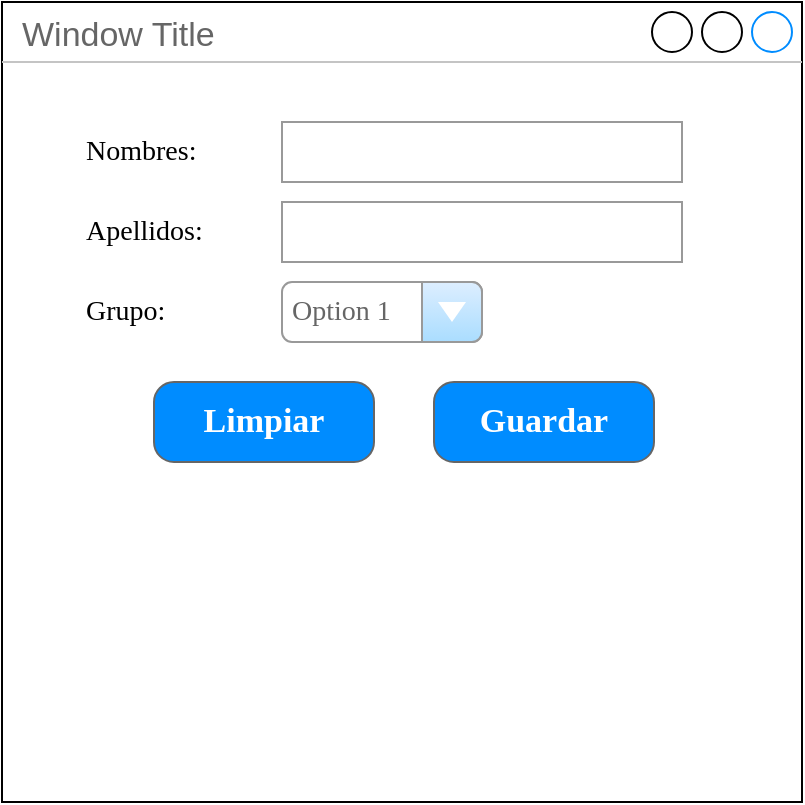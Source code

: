 <mxfile version="20.2.0" type="device"><diagram id="G6Z9EMv64-ukmLnuXgQa" name="Page-1"><mxGraphModel dx="868" dy="1592" grid="1" gridSize="10" guides="1" tooltips="1" connect="1" arrows="1" fold="1" page="1" pageScale="1" pageWidth="850" pageHeight="1100" math="0" shadow="0"><root><mxCell id="0"/><mxCell id="1" parent="0"/><mxCell id="aQEnFOuqJ7j0hmMSUxqA-1" value="Window Title" style="strokeWidth=1;shadow=0;dashed=0;align=center;html=1;shape=mxgraph.mockup.containers.window;align=left;verticalAlign=top;spacingLeft=8;strokeColor2=#008cff;strokeColor3=#c4c4c4;fontColor=#666666;mainText=;fontSize=17;labelBackgroundColor=none;" vertex="1" parent="1"><mxGeometry y="-30" width="400" height="400" as="geometry"/></mxCell><mxCell id="aQEnFOuqJ7j0hmMSUxqA-2" value="Nombres:" style="text;html=1;strokeColor=none;fillColor=none;align=left;verticalAlign=middle;whiteSpace=wrap;rounded=0;fontFamily=Tahoma;fontSize=14;" vertex="1" parent="1"><mxGeometry x="40" y="30" width="80" height="30" as="geometry"/></mxCell><mxCell id="aQEnFOuqJ7j0hmMSUxqA-3" value="Apellidos:" style="text;html=1;strokeColor=none;fillColor=none;align=left;verticalAlign=middle;whiteSpace=wrap;rounded=0;fontFamily=Tahoma;fontSize=14;" vertex="1" parent="1"><mxGeometry x="40" y="70" width="80" height="30" as="geometry"/></mxCell><mxCell id="aQEnFOuqJ7j0hmMSUxqA-4" value="Grupo:" style="text;html=1;strokeColor=none;fillColor=none;align=left;verticalAlign=middle;whiteSpace=wrap;rounded=0;fontFamily=Tahoma;fontSize=14;" vertex="1" parent="1"><mxGeometry x="40" y="110" width="80" height="30" as="geometry"/></mxCell><mxCell id="aQEnFOuqJ7j0hmMSUxqA-5" value="Option 1" style="strokeWidth=1;shadow=0;dashed=0;align=center;html=1;shape=mxgraph.mockup.forms.comboBox;strokeColor=#999999;fillColor=#ddeeff;align=left;fillColor2=#aaddff;mainText=;fontColor=#666666;fontSize=14;spacingLeft=3;fontFamily=Tahoma;" vertex="1" parent="1"><mxGeometry x="140" y="110" width="100" height="30" as="geometry"/></mxCell><mxCell id="aQEnFOuqJ7j0hmMSUxqA-6" value="" style="strokeWidth=1;shadow=0;dashed=0;align=center;html=1;shape=mxgraph.mockup.forms.pwField;strokeColor=#999999;mainText=;align=left;fontColor=#666666;fontSize=14;spacingLeft=3;fontFamily=Tahoma;" vertex="1" parent="1"><mxGeometry x="140" y="30" width="200" height="30" as="geometry"/></mxCell><mxCell id="aQEnFOuqJ7j0hmMSUxqA-7" value="" style="strokeWidth=1;shadow=0;dashed=0;align=center;html=1;shape=mxgraph.mockup.forms.pwField;strokeColor=#999999;mainText=;align=left;fontColor=#666666;fontSize=14;spacingLeft=3;fontFamily=Tahoma;" vertex="1" parent="1"><mxGeometry x="140" y="70" width="200" height="30" as="geometry"/></mxCell><mxCell id="aQEnFOuqJ7j0hmMSUxqA-8" value="Limpiar" style="strokeWidth=1;shadow=0;dashed=0;align=center;html=1;shape=mxgraph.mockup.buttons.button;strokeColor=#666666;fontColor=#ffffff;mainText=;buttonStyle=round;fontSize=17;fontStyle=1;fillColor=#008cff;whiteSpace=wrap;fontFamily=Tahoma;" vertex="1" parent="1"><mxGeometry x="76" y="160" width="110" height="40" as="geometry"/></mxCell><mxCell id="aQEnFOuqJ7j0hmMSUxqA-9" value="Guardar" style="strokeWidth=1;shadow=0;dashed=0;align=center;html=1;shape=mxgraph.mockup.buttons.button;strokeColor=#666666;fontColor=#ffffff;mainText=;buttonStyle=round;fontSize=17;fontStyle=1;fillColor=#008cff;whiteSpace=wrap;fontFamily=Tahoma;" vertex="1" parent="1"><mxGeometry x="216" y="160" width="110" height="40" as="geometry"/></mxCell></root></mxGraphModel></diagram></mxfile>